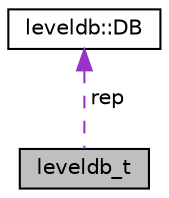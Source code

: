 digraph "leveldb_t"
{
  edge [fontname="Helvetica",fontsize="10",labelfontname="Helvetica",labelfontsize="10"];
  node [fontname="Helvetica",fontsize="10",shape=record];
  Node1 [label="leveldb_t",height=0.2,width=0.4,color="black", fillcolor="grey75", style="filled" fontcolor="black"];
  Node2 -> Node1 [dir="back",color="darkorchid3",fontsize="10",style="dashed",label=" rep" ,fontname="Helvetica"];
  Node2 [label="leveldb::DB",height=0.2,width=0.4,color="black", fillcolor="white", style="filled",URL="$classleveldb_1_1_d_b.html"];
}
